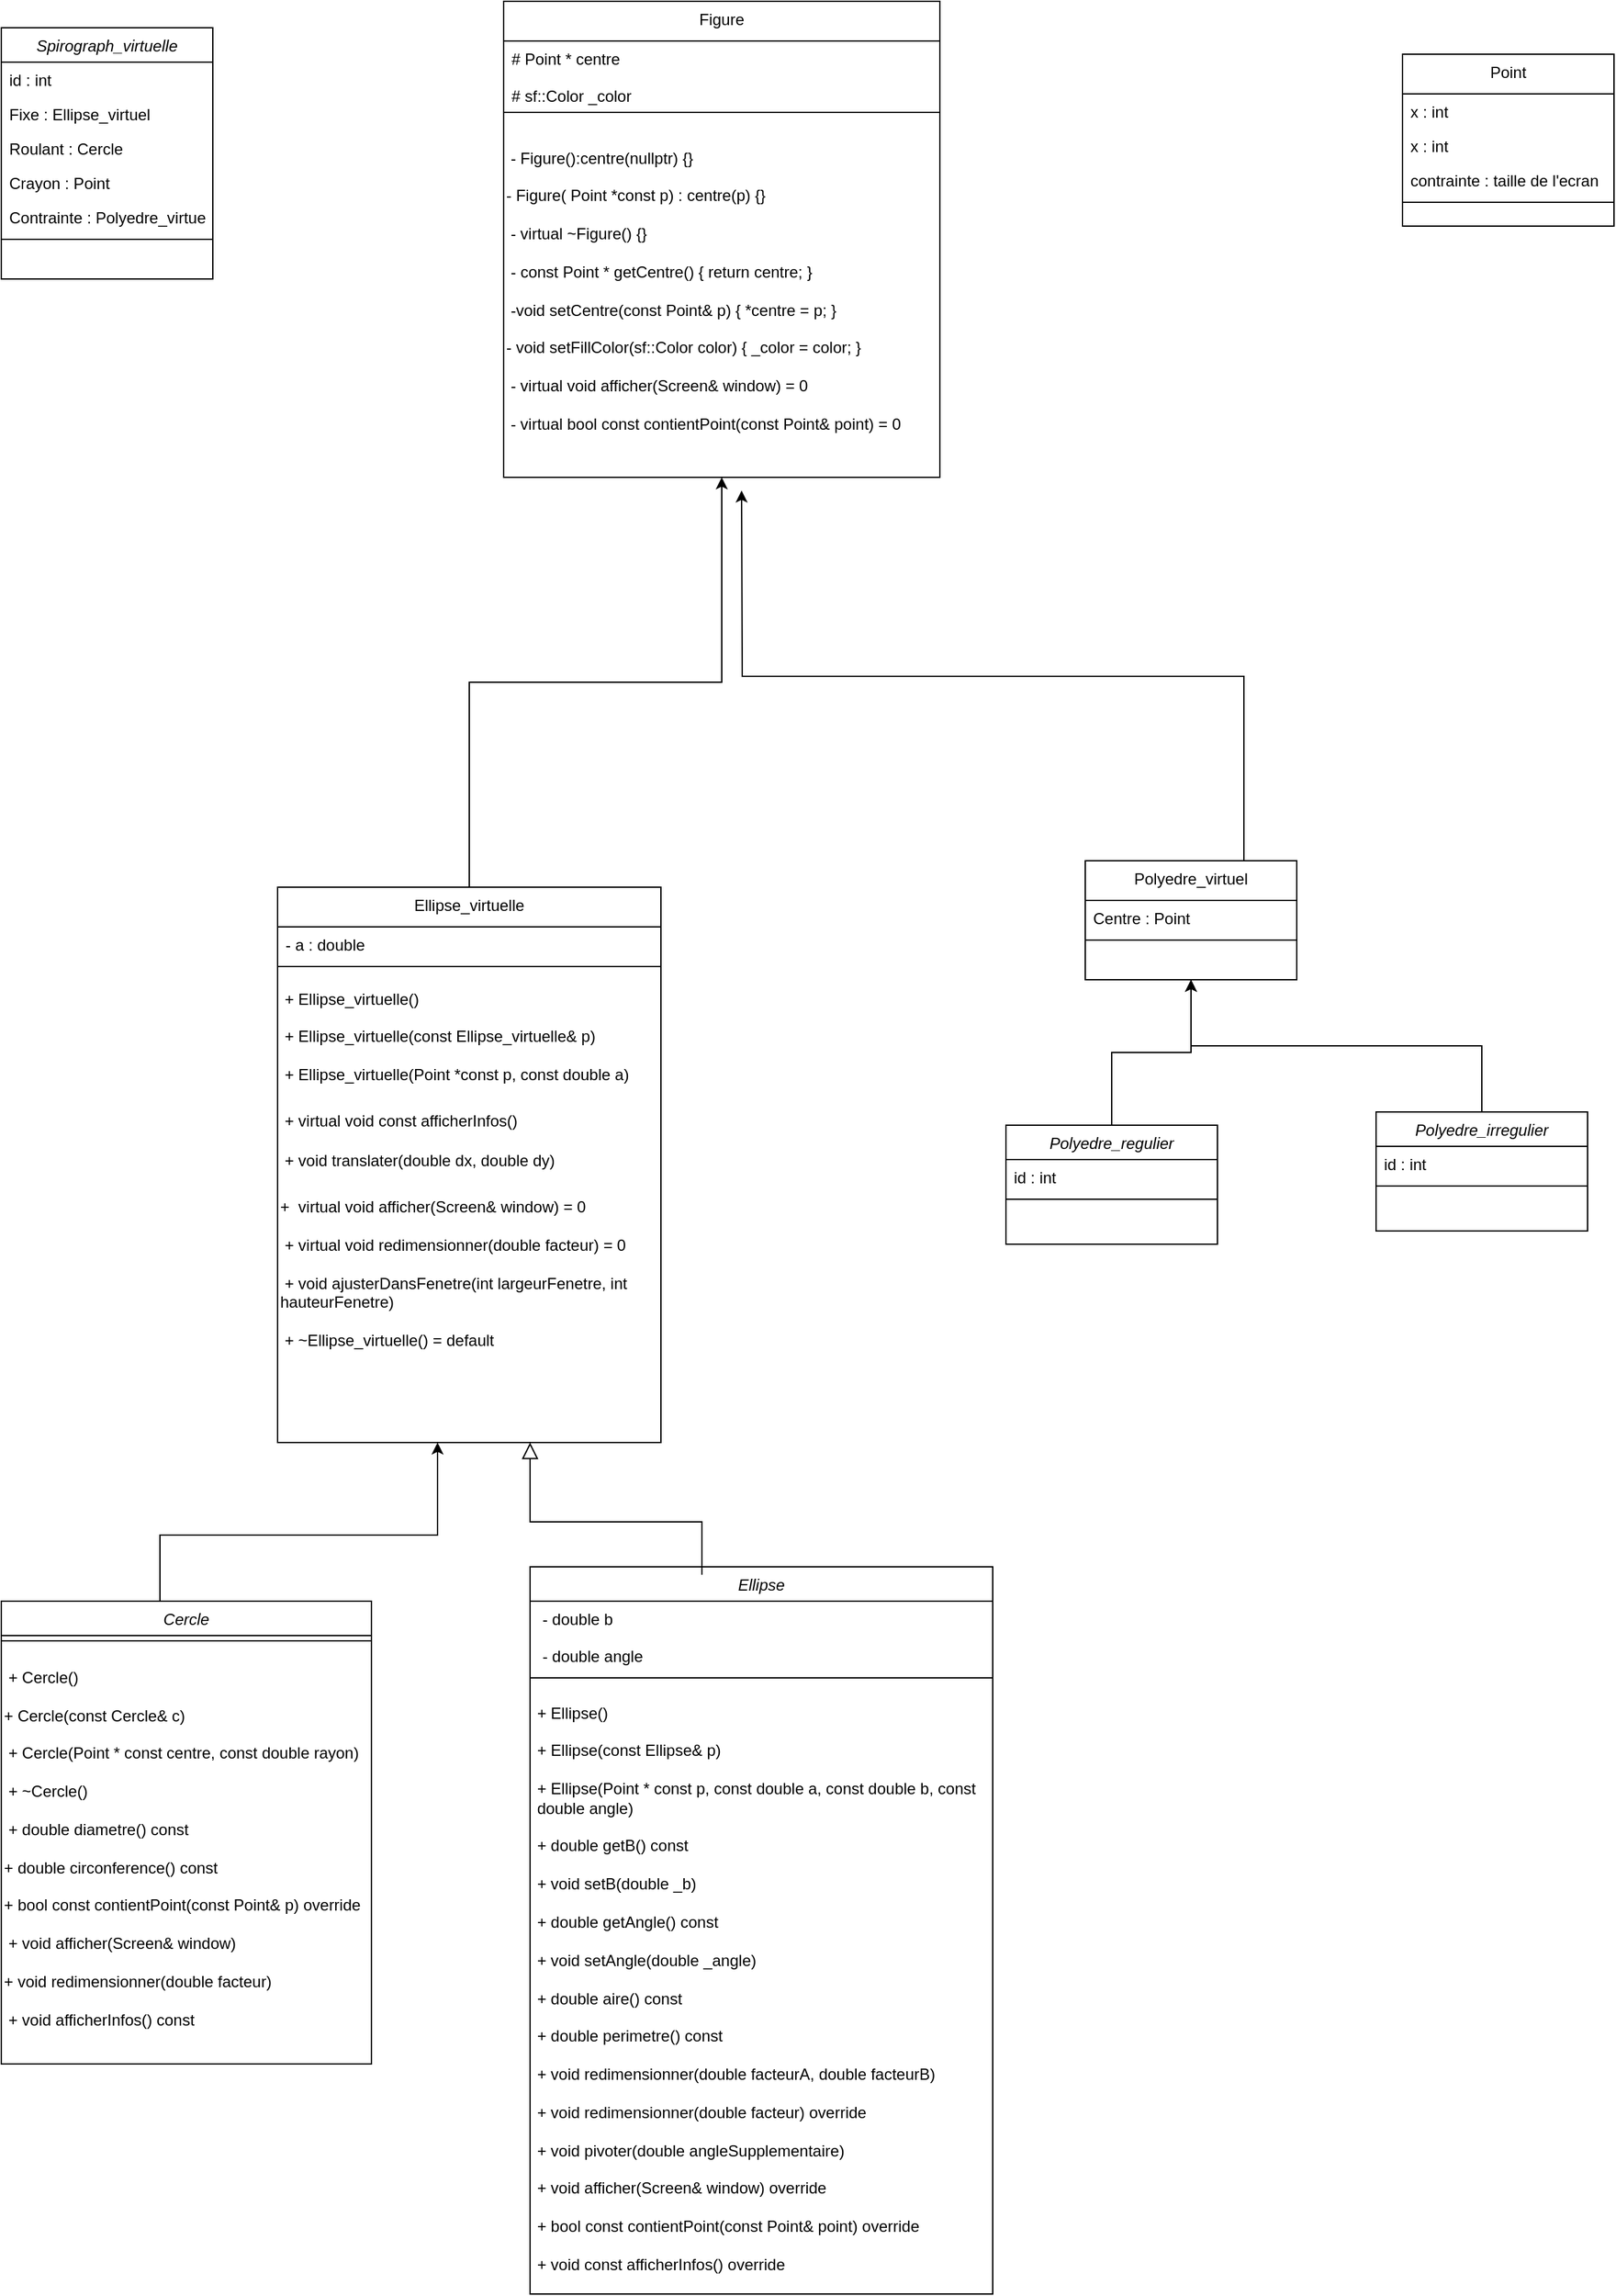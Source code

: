 <mxfile version="26.0.5">
  <diagram id="C5RBs43oDa-KdzZeNtuy" name="Page-1">
    <mxGraphModel dx="934" dy="485" grid="1" gridSize="10" guides="1" tooltips="1" connect="1" arrows="1" fold="1" page="1" pageScale="1" pageWidth="827" pageHeight="1169" math="0" shadow="0">
      <root>
        <mxCell id="WIyWlLk6GJQsqaUBKTNV-0" />
        <mxCell id="WIyWlLk6GJQsqaUBKTNV-1" parent="WIyWlLk6GJQsqaUBKTNV-0" />
        <mxCell id="zkfFHV4jXpPFQw0GAbJ--0" value="Spirograph_virtuelle" style="swimlane;fontStyle=2;align=center;verticalAlign=top;childLayout=stackLayout;horizontal=1;startSize=26;horizontalStack=0;resizeParent=1;resizeLast=0;collapsible=1;marginBottom=0;rounded=0;shadow=0;strokeWidth=1;" parent="WIyWlLk6GJQsqaUBKTNV-1" vertex="1">
          <mxGeometry x="60" y="40" width="160" height="190" as="geometry">
            <mxRectangle x="230" y="140" width="160" height="26" as="alternateBounds" />
          </mxGeometry>
        </mxCell>
        <mxCell id="zkfFHV4jXpPFQw0GAbJ--1" value="id : int" style="text;align=left;verticalAlign=top;spacingLeft=4;spacingRight=4;overflow=hidden;rotatable=0;points=[[0,0.5],[1,0.5]];portConstraint=eastwest;" parent="zkfFHV4jXpPFQw0GAbJ--0" vertex="1">
          <mxGeometry y="26" width="160" height="26" as="geometry" />
        </mxCell>
        <mxCell id="zkfFHV4jXpPFQw0GAbJ--2" value="Fixe : Ellipse_virtuel" style="text;align=left;verticalAlign=top;spacingLeft=4;spacingRight=4;overflow=hidden;rotatable=0;points=[[0,0.5],[1,0.5]];portConstraint=eastwest;rounded=0;shadow=0;html=0;" parent="zkfFHV4jXpPFQw0GAbJ--0" vertex="1">
          <mxGeometry y="52" width="160" height="26" as="geometry" />
        </mxCell>
        <mxCell id="TUDsm-XgNNnCpX9dQ1m_-0" value="Roulant : Cercle" style="text;align=left;verticalAlign=top;spacingLeft=4;spacingRight=4;overflow=hidden;rotatable=0;points=[[0,0.5],[1,0.5]];portConstraint=eastwest;rounded=0;shadow=0;html=0;" parent="zkfFHV4jXpPFQw0GAbJ--0" vertex="1">
          <mxGeometry y="78" width="160" height="26" as="geometry" />
        </mxCell>
        <mxCell id="TUDsm-XgNNnCpX9dQ1m_-1" value="Crayon : Point" style="text;align=left;verticalAlign=top;spacingLeft=4;spacingRight=4;overflow=hidden;rotatable=0;points=[[0,0.5],[1,0.5]];portConstraint=eastwest;rounded=0;shadow=0;html=0;" parent="zkfFHV4jXpPFQw0GAbJ--0" vertex="1">
          <mxGeometry y="104" width="160" height="26" as="geometry" />
        </mxCell>
        <mxCell id="_BAvB3OfVpKcY2HnQEDT-11" value="Contrainte : Polyedre_virtuel" style="text;align=left;verticalAlign=top;spacingLeft=4;spacingRight=4;overflow=hidden;rotatable=0;points=[[0,0.5],[1,0.5]];portConstraint=eastwest;rounded=0;shadow=0;html=0;" parent="zkfFHV4jXpPFQw0GAbJ--0" vertex="1">
          <mxGeometry y="130" width="160" height="26" as="geometry" />
        </mxCell>
        <mxCell id="zkfFHV4jXpPFQw0GAbJ--4" value="" style="line;html=1;strokeWidth=1;align=left;verticalAlign=middle;spacingTop=-1;spacingLeft=3;spacingRight=3;rotatable=0;labelPosition=right;points=[];portConstraint=eastwest;" parent="zkfFHV4jXpPFQw0GAbJ--0" vertex="1">
          <mxGeometry y="156" width="160" height="8" as="geometry" />
        </mxCell>
        <mxCell id="zkfFHV4jXpPFQw0GAbJ--17" value="Figure" style="swimlane;fontStyle=0;align=center;verticalAlign=top;childLayout=stackLayout;horizontal=1;startSize=30;horizontalStack=0;resizeParent=1;resizeLast=0;collapsible=1;marginBottom=0;rounded=0;shadow=0;strokeWidth=1;" parent="WIyWlLk6GJQsqaUBKTNV-1" vertex="1">
          <mxGeometry x="440" y="20" width="330" height="360" as="geometry">
            <mxRectangle x="550" y="140" width="160" height="26" as="alternateBounds" />
          </mxGeometry>
        </mxCell>
        <mxCell id="GV9wKH8Hu66Jm4WteEqG-0" value="# Point * centre&#xa;&#xa;# sf::Color _color  &#xa;" style="text;align=left;verticalAlign=top;spacingLeft=4;spacingRight=4;overflow=hidden;rotatable=0;points=[[0,0.5],[1,0.5]];portConstraint=eastwest;" parent="zkfFHV4jXpPFQw0GAbJ--17" vertex="1">
          <mxGeometry y="30" width="330" height="50" as="geometry" />
        </mxCell>
        <mxCell id="zkfFHV4jXpPFQw0GAbJ--23" value="" style="line;html=1;strokeWidth=1;align=left;verticalAlign=middle;spacingTop=-1;spacingLeft=3;spacingRight=3;rotatable=0;labelPosition=right;points=[];portConstraint=eastwest;" parent="zkfFHV4jXpPFQw0GAbJ--17" vertex="1">
          <mxGeometry y="80" width="330" height="8" as="geometry" />
        </mxCell>
        <mxCell id="TqE--26rtmZtrufejqhl-34" value="&lt;div&gt;&amp;nbsp;-&amp;nbsp;&lt;span style=&quot;background-color: transparent; color: light-dark(rgb(0, 0, 0), rgb(255, 255, 255));&quot;&gt;Figure():centre(nullptr) {}&lt;/span&gt;&lt;/div&gt;&lt;div&gt;&amp;nbsp;&lt;/div&gt;&lt;div&gt;- Figure( Point *const p) : centre(p) {}&lt;/div&gt;&lt;div&gt;&lt;br&gt;&lt;/div&gt;&lt;div&gt;&amp;nbsp;- virtual ~Figure() {}&lt;/div&gt;&lt;div&gt;&lt;br&gt;&lt;/div&gt;&lt;div&gt;&amp;nbsp;-&lt;span style=&quot;background-color: transparent; color: light-dark(rgb(0, 0, 0), rgb(255, 255, 255));&quot;&gt;&amp;nbsp;&lt;/span&gt;&lt;span style=&quot;background-color: transparent; color: light-dark(rgb(0, 0, 0), rgb(255, 255, 255));&quot;&gt;const Point * getCentre() { return centre; }&lt;/span&gt;&lt;/div&gt;&lt;div&gt;&amp;nbsp;&lt;/div&gt;&lt;div&gt;&amp;nbsp;-void setCentre(const Point&amp;amp; p) { *centre = p; }&lt;/div&gt;&lt;div&gt;&amp;nbsp;&lt;/div&gt;&lt;div&gt;- void setFillColor(sf::Color color) { _color = color; }&lt;/div&gt;&lt;div&gt;&lt;br&gt;&lt;/div&gt;&lt;div&gt;&amp;nbsp;- virtual void afficher(Screen&amp;amp; window) = 0&lt;/div&gt;&lt;div&gt;&lt;br&gt;&lt;/div&gt;&lt;div&gt;&amp;nbsp;- virtual bool const contientPoint(const Point&amp;amp; point) = 0&lt;/div&gt;" style="text;html=1;align=left;verticalAlign=middle;whiteSpace=wrap;rounded=0;" vertex="1" parent="zkfFHV4jXpPFQw0GAbJ--17">
          <mxGeometry y="88" width="330" height="262" as="geometry" />
        </mxCell>
        <mxCell id="TUDsm-XgNNnCpX9dQ1m_-4" value="Ellipse" style="swimlane;fontStyle=2;align=center;verticalAlign=top;childLayout=stackLayout;horizontal=1;startSize=26;horizontalStack=0;resizeParent=1;resizeLast=0;collapsible=1;marginBottom=0;rounded=0;shadow=0;strokeWidth=1;" parent="WIyWlLk6GJQsqaUBKTNV-1" vertex="1">
          <mxGeometry x="460" y="1204" width="350" height="550" as="geometry">
            <mxRectangle x="230" y="140" width="160" height="26" as="alternateBounds" />
          </mxGeometry>
        </mxCell>
        <mxCell id="TUDsm-XgNNnCpX9dQ1m_-5" value=" - double b&#xa; &#xa; - double angle " style="text;align=left;verticalAlign=top;spacingLeft=4;spacingRight=4;overflow=hidden;rotatable=0;points=[[0,0.5],[1,0.5]];portConstraint=eastwest;" parent="TUDsm-XgNNnCpX9dQ1m_-4" vertex="1">
          <mxGeometry y="26" width="350" height="54" as="geometry" />
        </mxCell>
        <mxCell id="TUDsm-XgNNnCpX9dQ1m_-26" value="" style="endArrow=block;endSize=10;endFill=0;shadow=0;strokeWidth=1;rounded=0;curved=0;edgeStyle=elbowEdgeStyle;elbow=vertical;" parent="TUDsm-XgNNnCpX9dQ1m_-4" edge="1">
          <mxGeometry width="160" relative="1" as="geometry">
            <mxPoint x="130" y="6" as="sourcePoint" />
            <mxPoint y="-94" as="targetPoint" />
            <Array as="points">
              <mxPoint x="55" y="-34" />
              <mxPoint x="25" y="-534" />
            </Array>
          </mxGeometry>
        </mxCell>
        <mxCell id="TUDsm-XgNNnCpX9dQ1m_-9" value="" style="line;html=1;strokeWidth=1;align=left;verticalAlign=middle;spacingTop=-1;spacingLeft=3;spacingRight=3;rotatable=0;labelPosition=right;points=[];portConstraint=eastwest;" parent="TUDsm-XgNNnCpX9dQ1m_-4" vertex="1">
          <mxGeometry y="80" width="350" height="8" as="geometry" />
        </mxCell>
        <mxCell id="TqE--26rtmZtrufejqhl-29" value="&lt;div&gt;&amp;nbsp;+ Ellipse()&lt;/div&gt;&lt;div&gt;&lt;br&gt;&lt;/div&gt;&lt;div&gt;&amp;nbsp;+ Ellipse(const Ellipse&amp;amp; p)&lt;/div&gt;&lt;div&gt;&lt;br&gt;&lt;/div&gt;&lt;div&gt;&amp;nbsp;+ Ellipse(Point * const p, const double a, const double b, const&amp;nbsp; &amp;nbsp;double angle)&lt;/div&gt;&lt;div&gt;&lt;br&gt;&lt;/div&gt;&lt;div&gt;&lt;span style=&quot;background-color: transparent; color: light-dark(rgb(0, 0, 0), rgb(255, 255, 255));&quot;&gt;&amp;nbsp;+ double getB() const&lt;/span&gt;&lt;/div&gt;&lt;div&gt;&lt;br&gt;&lt;/div&gt;&lt;div&gt;&amp;nbsp;+ void setB(double _b)&lt;/div&gt;&lt;div&gt;&lt;br&gt;&lt;/div&gt;&lt;div&gt;&amp;nbsp;+ double getAngle() const&lt;/div&gt;&lt;div&gt;&lt;br&gt;&lt;/div&gt;&lt;div&gt;&amp;nbsp;+ void setAngle(double _angle)&lt;/div&gt;&lt;div&gt;&lt;span style=&quot;background-color: transparent; color: light-dark(rgb(0, 0, 0), rgb(255, 255, 255));&quot;&gt;&lt;br&gt;&lt;/span&gt;&lt;/div&gt;&lt;div&gt;&lt;span style=&quot;background-color: transparent; color: light-dark(rgb(0, 0, 0), rgb(255, 255, 255));&quot;&gt;&amp;nbsp;+ double aire() const&lt;/span&gt;&lt;/div&gt;&lt;div&gt;&lt;br&gt;&lt;/div&gt;&lt;div&gt;&amp;nbsp;+ double perimetre() const&lt;/div&gt;&lt;div&gt;&lt;br&gt;&lt;/div&gt;&lt;div&gt;&amp;nbsp;+ void redimensionner(double facteurA, double facteurB)&lt;/div&gt;&lt;div&gt;&lt;br&gt;&lt;/div&gt;&lt;div&gt;&amp;nbsp;+ void redimensionner(double facteur) override&lt;/div&gt;&lt;div&gt;&lt;br&gt;&lt;/div&gt;&lt;div&gt;&amp;nbsp;+ void pivoter(double angleSupplementaire)&lt;/div&gt;&lt;div&gt;&lt;br&gt;&lt;/div&gt;&lt;div&gt;&amp;nbsp;+ void afficher(Screen&amp;amp; window) override&lt;/div&gt;&lt;div&gt;&lt;br&gt;&lt;/div&gt;&lt;div&gt;&amp;nbsp;+ bool const contientPoint(const Point&amp;amp; point) override&lt;/div&gt;&lt;div&gt;&lt;br&gt;&lt;/div&gt;&lt;div&gt;&amp;nbsp;+ void const afficherInfos() override&lt;/div&gt;" style="text;html=1;align=left;verticalAlign=middle;whiteSpace=wrap;rounded=0;" vertex="1" parent="TUDsm-XgNNnCpX9dQ1m_-4">
          <mxGeometry y="88" width="350" height="462" as="geometry" />
        </mxCell>
        <mxCell id="TUDsm-XgNNnCpX9dQ1m_-42" style="edgeStyle=orthogonalEdgeStyle;rounded=0;orthogonalLoop=1;jettySize=auto;html=1;exitX=0.425;exitY=0.001;exitDx=0;exitDy=0;exitPerimeter=0;" parent="WIyWlLk6GJQsqaUBKTNV-1" source="TUDsm-XgNNnCpX9dQ1m_-11" edge="1">
          <mxGeometry relative="1" as="geometry">
            <mxPoint x="390" y="1110" as="targetPoint" />
            <Array as="points">
              <mxPoint x="180" y="1180" />
              <mxPoint x="390" y="1180" />
            </Array>
            <mxPoint x="180" y="1210" as="sourcePoint" />
          </mxGeometry>
        </mxCell>
        <mxCell id="TUDsm-XgNNnCpX9dQ1m_-11" value="Cercle" style="swimlane;fontStyle=2;align=center;verticalAlign=top;childLayout=stackLayout;horizontal=1;startSize=26;horizontalStack=0;resizeParent=1;resizeLast=0;collapsible=1;marginBottom=0;rounded=0;shadow=0;strokeWidth=1;" parent="WIyWlLk6GJQsqaUBKTNV-1" vertex="1">
          <mxGeometry x="60" y="1230" width="280" height="350" as="geometry">
            <mxRectangle x="230" y="140" width="160" height="26" as="alternateBounds" />
          </mxGeometry>
        </mxCell>
        <mxCell id="TUDsm-XgNNnCpX9dQ1m_-13" value="" style="line;html=1;strokeWidth=1;align=left;verticalAlign=middle;spacingTop=-1;spacingLeft=3;spacingRight=3;rotatable=0;labelPosition=right;points=[];portConstraint=eastwest;" parent="TUDsm-XgNNnCpX9dQ1m_-11" vertex="1">
          <mxGeometry y="26" width="280" height="8" as="geometry" />
        </mxCell>
        <mxCell id="TqE--26rtmZtrufejqhl-30" value="&lt;div&gt;&amp;nbsp;&lt;span style=&quot;background-color: transparent; color: light-dark(rgb(0, 0, 0), rgb(255, 255, 255));&quot;&gt;+ Cercle()&lt;/span&gt;&lt;/div&gt;&lt;div&gt;&amp;nbsp;&lt;/div&gt;&lt;div&gt;+ Cercle(const Cercle&amp;amp; c)&lt;/div&gt;&lt;div&gt;&lt;br&gt;&lt;/div&gt;&lt;div&gt;&amp;nbsp;+ Cercle(Point * const centre, const double rayon)&lt;/div&gt;&lt;div&gt;&lt;br&gt;&lt;/div&gt;&lt;div&gt;&amp;nbsp;+ ~Cercle()&lt;/div&gt;&lt;div&gt;&lt;div&gt;&lt;br&gt;&lt;/div&gt;&lt;div&gt;&amp;nbsp;+ double diametre() const&lt;/div&gt;&lt;div&gt;&amp;nbsp;&lt;/div&gt;&lt;div&gt;+ double circonference() const&lt;/div&gt;&lt;div&gt;&amp;nbsp;&lt;/div&gt;&lt;div&gt;+ bool const contientPoint(const Point&amp;amp; p) override&lt;/div&gt;&lt;/div&gt;&lt;div&gt;&lt;div&gt;&lt;br&gt;&lt;/div&gt;&lt;div&gt;&amp;nbsp;+ void afficher(Screen&amp;amp; window)&lt;/div&gt;&lt;div&gt;&lt;span style=&quot;background-color: transparent; color: light-dark(rgb(0, 0, 0), rgb(255, 255, 255));&quot;&gt;&amp;nbsp;&lt;/span&gt;&lt;/div&gt;&lt;div&gt;&lt;span style=&quot;background-color: transparent; color: light-dark(rgb(0, 0, 0), rgb(255, 255, 255));&quot;&gt;+ void redimensionner(double facteur)&lt;/span&gt;&lt;/div&gt;&lt;div&gt;&lt;span style=&quot;background-color: transparent; color: light-dark(rgb(0, 0, 0), rgb(255, 255, 255));&quot;&gt;&lt;br&gt;&lt;/span&gt;&lt;/div&gt;&lt;div&gt;&lt;span style=&quot;background-color: transparent; color: light-dark(rgb(0, 0, 0), rgb(255, 255, 255));&quot;&gt;&amp;nbsp;+ void afficherInfos() const&lt;/span&gt;&lt;/div&gt;&lt;/div&gt;" style="text;html=1;align=left;verticalAlign=middle;whiteSpace=wrap;rounded=0;" vertex="1" parent="TUDsm-XgNNnCpX9dQ1m_-11">
          <mxGeometry y="34" width="280" height="306" as="geometry" />
        </mxCell>
        <mxCell id="TUDsm-XgNNnCpX9dQ1m_-37" value="Point" style="swimlane;fontStyle=0;align=center;verticalAlign=top;childLayout=stackLayout;horizontal=1;startSize=30;horizontalStack=0;resizeParent=1;resizeLast=0;collapsible=1;marginBottom=0;rounded=0;shadow=0;strokeWidth=1;" parent="WIyWlLk6GJQsqaUBKTNV-1" vertex="1">
          <mxGeometry x="1120" y="60" width="160" height="130" as="geometry">
            <mxRectangle x="550" y="140" width="160" height="26" as="alternateBounds" />
          </mxGeometry>
        </mxCell>
        <mxCell id="TUDsm-XgNNnCpX9dQ1m_-38" value="x : int&#xa;" style="text;align=left;verticalAlign=top;spacingLeft=4;spacingRight=4;overflow=hidden;rotatable=0;points=[[0,0.5],[1,0.5]];portConstraint=eastwest;" parent="TUDsm-XgNNnCpX9dQ1m_-37" vertex="1">
          <mxGeometry y="30" width="160" height="26" as="geometry" />
        </mxCell>
        <mxCell id="_BAvB3OfVpKcY2HnQEDT-34" value="x : int&#xa;&#xa;&#xa;" style="text;align=left;verticalAlign=top;spacingLeft=4;spacingRight=4;overflow=hidden;rotatable=0;points=[[0,0.5],[1,0.5]];portConstraint=eastwest;" parent="TUDsm-XgNNnCpX9dQ1m_-37" vertex="1">
          <mxGeometry y="56" width="160" height="26" as="geometry" />
        </mxCell>
        <mxCell id="TUDsm-XgNNnCpX9dQ1m_-40" value="contrainte : taille de l&#39;ecran" style="text;align=left;verticalAlign=top;spacingLeft=4;spacingRight=4;overflow=hidden;rotatable=0;points=[[0,0.5],[1,0.5]];portConstraint=eastwest;" parent="TUDsm-XgNNnCpX9dQ1m_-37" vertex="1">
          <mxGeometry y="82" width="160" height="26" as="geometry" />
        </mxCell>
        <mxCell id="TUDsm-XgNNnCpX9dQ1m_-39" value="" style="line;html=1;strokeWidth=1;align=left;verticalAlign=middle;spacingTop=-1;spacingLeft=3;spacingRight=3;rotatable=0;labelPosition=right;points=[];portConstraint=eastwest;" parent="TUDsm-XgNNnCpX9dQ1m_-37" vertex="1">
          <mxGeometry y="108" width="160" height="8" as="geometry" />
        </mxCell>
        <mxCell id="_BAvB3OfVpKcY2HnQEDT-9" style="edgeStyle=orthogonalEdgeStyle;rounded=0;orthogonalLoop=1;jettySize=auto;html=1;exitX=0.5;exitY=0;exitDx=0;exitDy=0;entryX=0.5;entryY=1;entryDx=0;entryDy=0;" parent="WIyWlLk6GJQsqaUBKTNV-1" source="_BAvB3OfVpKcY2HnQEDT-3" target="_BAvB3OfVpKcY2HnQEDT-22" edge="1">
          <mxGeometry relative="1" as="geometry">
            <mxPoint x="950" y="350" as="targetPoint" />
          </mxGeometry>
        </mxCell>
        <mxCell id="_BAvB3OfVpKcY2HnQEDT-3" value="Polyedre_irregulier" style="swimlane;fontStyle=2;align=center;verticalAlign=top;childLayout=stackLayout;horizontal=1;startSize=26;horizontalStack=0;resizeParent=1;resizeLast=0;collapsible=1;marginBottom=0;rounded=0;shadow=0;strokeWidth=1;" parent="WIyWlLk6GJQsqaUBKTNV-1" vertex="1">
          <mxGeometry x="1100" y="860" width="160" height="90" as="geometry">
            <mxRectangle x="230" y="140" width="160" height="26" as="alternateBounds" />
          </mxGeometry>
        </mxCell>
        <mxCell id="_BAvB3OfVpKcY2HnQEDT-4" value="id : int" style="text;align=left;verticalAlign=top;spacingLeft=4;spacingRight=4;overflow=hidden;rotatable=0;points=[[0,0.5],[1,0.5]];portConstraint=eastwest;" parent="_BAvB3OfVpKcY2HnQEDT-3" vertex="1">
          <mxGeometry y="26" width="160" height="26" as="geometry" />
        </mxCell>
        <mxCell id="_BAvB3OfVpKcY2HnQEDT-5" value="" style="line;html=1;strokeWidth=1;align=left;verticalAlign=middle;spacingTop=-1;spacingLeft=3;spacingRight=3;rotatable=0;labelPosition=right;points=[];portConstraint=eastwest;" parent="_BAvB3OfVpKcY2HnQEDT-3" vertex="1">
          <mxGeometry y="52" width="160" height="8" as="geometry" />
        </mxCell>
        <mxCell id="_BAvB3OfVpKcY2HnQEDT-10" style="edgeStyle=orthogonalEdgeStyle;rounded=0;orthogonalLoop=1;jettySize=auto;html=1;exitX=0.5;exitY=0;exitDx=0;exitDy=0;entryX=0.5;entryY=1;entryDx=0;entryDy=0;" parent="WIyWlLk6GJQsqaUBKTNV-1" source="_BAvB3OfVpKcY2HnQEDT-6" target="_BAvB3OfVpKcY2HnQEDT-22" edge="1">
          <mxGeometry relative="1" as="geometry">
            <mxPoint x="800" y="420" as="targetPoint" />
          </mxGeometry>
        </mxCell>
        <mxCell id="_BAvB3OfVpKcY2HnQEDT-6" value="Polyedre_regulier" style="swimlane;fontStyle=2;align=center;verticalAlign=top;childLayout=stackLayout;horizontal=1;startSize=26;horizontalStack=0;resizeParent=1;resizeLast=0;collapsible=1;marginBottom=0;rounded=0;shadow=0;strokeWidth=1;" parent="WIyWlLk6GJQsqaUBKTNV-1" vertex="1">
          <mxGeometry x="820" y="870" width="160" height="90" as="geometry">
            <mxRectangle x="230" y="140" width="160" height="26" as="alternateBounds" />
          </mxGeometry>
        </mxCell>
        <mxCell id="_BAvB3OfVpKcY2HnQEDT-7" value="id : int" style="text;align=left;verticalAlign=top;spacingLeft=4;spacingRight=4;overflow=hidden;rotatable=0;points=[[0,0.5],[1,0.5]];portConstraint=eastwest;" parent="_BAvB3OfVpKcY2HnQEDT-6" vertex="1">
          <mxGeometry y="26" width="160" height="26" as="geometry" />
        </mxCell>
        <mxCell id="_BAvB3OfVpKcY2HnQEDT-8" value="" style="line;html=1;strokeWidth=1;align=left;verticalAlign=middle;spacingTop=-1;spacingLeft=3;spacingRight=3;rotatable=0;labelPosition=right;points=[];portConstraint=eastwest;" parent="_BAvB3OfVpKcY2HnQEDT-6" vertex="1">
          <mxGeometry y="52" width="160" height="8" as="geometry" />
        </mxCell>
        <mxCell id="_BAvB3OfVpKcY2HnQEDT-36" style="edgeStyle=orthogonalEdgeStyle;rounded=0;orthogonalLoop=1;jettySize=auto;html=1;exitX=0.5;exitY=0;exitDx=0;exitDy=0;entryX=0.5;entryY=1;entryDx=0;entryDy=0;" parent="WIyWlLk6GJQsqaUBKTNV-1" source="_BAvB3OfVpKcY2HnQEDT-19" target="zkfFHV4jXpPFQw0GAbJ--17" edge="1">
          <mxGeometry relative="1" as="geometry" />
        </mxCell>
        <mxCell id="_BAvB3OfVpKcY2HnQEDT-19" value="Ellipse_virtuelle" style="swimlane;fontStyle=0;align=center;verticalAlign=top;childLayout=stackLayout;horizontal=1;startSize=30;horizontalStack=0;resizeParent=1;resizeLast=0;collapsible=1;marginBottom=0;rounded=0;shadow=0;strokeWidth=1;" parent="WIyWlLk6GJQsqaUBKTNV-1" vertex="1">
          <mxGeometry x="269" y="690" width="290" height="420" as="geometry">
            <mxRectangle x="550" y="140" width="160" height="26" as="alternateBounds" />
          </mxGeometry>
        </mxCell>
        <mxCell id="_BAvB3OfVpKcY2HnQEDT-20" value="- a : double" style="text;align=left;verticalAlign=top;spacingLeft=4;spacingRight=4;overflow=hidden;rotatable=0;points=[[0,0.5],[1,0.5]];portConstraint=eastwest;" parent="_BAvB3OfVpKcY2HnQEDT-19" vertex="1">
          <mxGeometry y="30" width="290" height="26" as="geometry" />
        </mxCell>
        <mxCell id="_BAvB3OfVpKcY2HnQEDT-21" value="" style="line;html=1;strokeWidth=1;align=left;verticalAlign=middle;spacingTop=-1;spacingLeft=3;spacingRight=3;rotatable=0;labelPosition=right;points=[];portConstraint=eastwest;" parent="_BAvB3OfVpKcY2HnQEDT-19" vertex="1">
          <mxGeometry y="56" width="290" height="8" as="geometry" />
        </mxCell>
        <mxCell id="TqE--26rtmZtrufejqhl-24" value="&lt;div&gt;&amp;nbsp;+ Ellipse_virtuelle()&lt;/div&gt;&lt;div&gt;&lt;br&gt;&lt;/div&gt;&lt;div&gt;&amp;nbsp;+ Ellipse_virtuelle(const Ellipse_virtuelle&amp;amp; p)&lt;/div&gt;&lt;div&gt;&lt;br&gt;&lt;/div&gt;&lt;div&gt;&amp;nbsp;+ Ellipse_virtuelle(Point *const p, const double a)&lt;/div&gt;" style="text;html=1;align=left;verticalAlign=middle;whiteSpace=wrap;rounded=0;" vertex="1" parent="_BAvB3OfVpKcY2HnQEDT-19">
          <mxGeometry y="64" width="290" height="98" as="geometry" />
        </mxCell>
        <mxCell id="TqE--26rtmZtrufejqhl-18" value="&amp;nbsp;+ virtual void const afficherInfos()" style="text;html=1;align=left;verticalAlign=middle;whiteSpace=wrap;rounded=0;" vertex="1" parent="_BAvB3OfVpKcY2HnQEDT-19">
          <mxGeometry y="162" width="290" height="30" as="geometry" />
        </mxCell>
        <mxCell id="TqE--26rtmZtrufejqhl-14" value="&amp;nbsp;+ void translater(double dx, double dy)" style="text;html=1;align=left;verticalAlign=middle;whiteSpace=wrap;rounded=0;" vertex="1" parent="_BAvB3OfVpKcY2HnQEDT-19">
          <mxGeometry y="192" width="290" height="30" as="geometry" />
        </mxCell>
        <mxCell id="TqE--26rtmZtrufejqhl-25" value="&lt;div&gt;&lt;span style=&quot;background-color: transparent; color: light-dark(rgb(0, 0, 0), rgb(255, 255, 255));&quot;&gt;&lt;br&gt;&lt;/span&gt;&lt;/div&gt;&lt;div&gt;&lt;span style=&quot;background-color: transparent; color: light-dark(rgb(0, 0, 0), rgb(255, 255, 255));&quot;&gt;+&amp;nbsp; virtual void afficher(Screen&amp;amp; window) = 0&lt;/span&gt;&lt;/div&gt;&lt;div&gt;&lt;br&gt;&lt;/div&gt;&lt;div&gt;&amp;nbsp;+ virtual void redimensionner(double facteur) = 0&lt;/div&gt;&lt;div&gt;&amp;nbsp;&lt;/div&gt;&lt;div&gt;&amp;nbsp;+ void ajusterDansFenetre(int largeurFenetre, int hauteurFenetre)&lt;/div&gt;&lt;div&gt;&amp;nbsp;&lt;/div&gt;&lt;div&gt;&amp;nbsp;+ ~Ellipse_virtuelle() = default&lt;/div&gt;" style="text;html=1;align=left;verticalAlign=middle;whiteSpace=wrap;rounded=0;" vertex="1" parent="_BAvB3OfVpKcY2HnQEDT-19">
          <mxGeometry y="222" width="290" height="126" as="geometry" />
        </mxCell>
        <mxCell id="_BAvB3OfVpKcY2HnQEDT-37" style="edgeStyle=orthogonalEdgeStyle;rounded=0;orthogonalLoop=1;jettySize=auto;html=1;exitX=0.75;exitY=0;exitDx=0;exitDy=0;" parent="WIyWlLk6GJQsqaUBKTNV-1" source="_BAvB3OfVpKcY2HnQEDT-22" edge="1">
          <mxGeometry relative="1" as="geometry">
            <mxPoint x="620" y="390" as="targetPoint" />
            <mxPoint x="1000" y="280" as="sourcePoint" />
          </mxGeometry>
        </mxCell>
        <mxCell id="_BAvB3OfVpKcY2HnQEDT-22" value="Polyedre_virtuel" style="swimlane;fontStyle=0;align=center;verticalAlign=top;childLayout=stackLayout;horizontal=1;startSize=30;horizontalStack=0;resizeParent=1;resizeLast=0;collapsible=1;marginBottom=0;rounded=0;shadow=0;strokeWidth=1;" parent="WIyWlLk6GJQsqaUBKTNV-1" vertex="1">
          <mxGeometry x="880" y="670" width="160" height="90" as="geometry">
            <mxRectangle x="550" y="140" width="160" height="26" as="alternateBounds" />
          </mxGeometry>
        </mxCell>
        <mxCell id="_BAvB3OfVpKcY2HnQEDT-23" value="Centre : Point" style="text;align=left;verticalAlign=top;spacingLeft=4;spacingRight=4;overflow=hidden;rotatable=0;points=[[0,0.5],[1,0.5]];portConstraint=eastwest;" parent="_BAvB3OfVpKcY2HnQEDT-22" vertex="1">
          <mxGeometry y="30" width="160" height="26" as="geometry" />
        </mxCell>
        <mxCell id="_BAvB3OfVpKcY2HnQEDT-24" value="" style="line;html=1;strokeWidth=1;align=left;verticalAlign=middle;spacingTop=-1;spacingLeft=3;spacingRight=3;rotatable=0;labelPosition=right;points=[];portConstraint=eastwest;" parent="_BAvB3OfVpKcY2HnQEDT-22" vertex="1">
          <mxGeometry y="56" width="160" height="8" as="geometry" />
        </mxCell>
      </root>
    </mxGraphModel>
  </diagram>
</mxfile>

